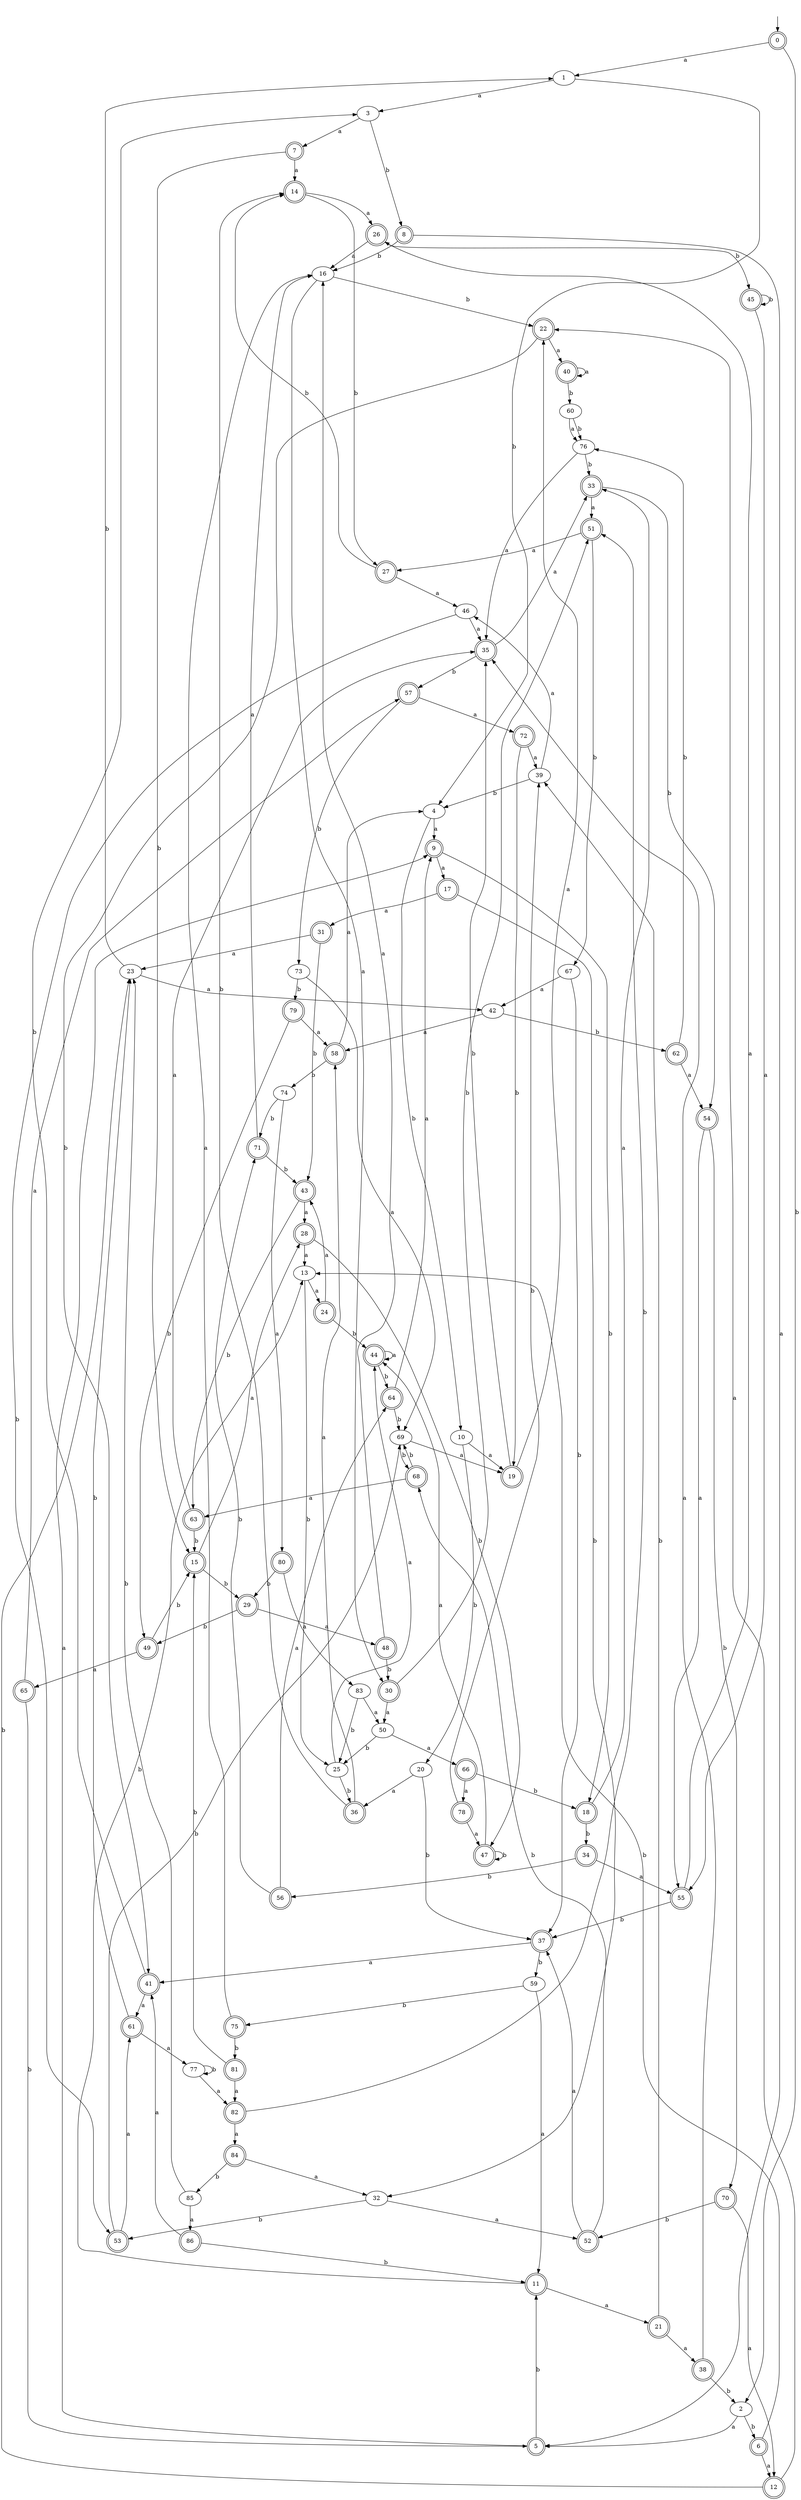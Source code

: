digraph RandomDFA {
  __start0 [label="", shape=none];
  __start0 -> 0 [label=""];
  0 [shape=circle] [shape=doublecircle]
  0 -> 1 [label="a"]
  0 -> 2 [label="b"]
  1
  1 -> 3 [label="a"]
  1 -> 4 [label="b"]
  2
  2 -> 5 [label="a"]
  2 -> 6 [label="b"]
  3
  3 -> 7 [label="a"]
  3 -> 8 [label="b"]
  4
  4 -> 9 [label="a"]
  4 -> 10 [label="b"]
  5 [shape=doublecircle]
  5 -> 9 [label="a"]
  5 -> 11 [label="b"]
  6 [shape=doublecircle]
  6 -> 12 [label="a"]
  6 -> 13 [label="b"]
  7 [shape=doublecircle]
  7 -> 14 [label="a"]
  7 -> 15 [label="b"]
  8 [shape=doublecircle]
  8 -> 5 [label="a"]
  8 -> 16 [label="b"]
  9 [shape=doublecircle]
  9 -> 17 [label="a"]
  9 -> 18 [label="b"]
  10
  10 -> 19 [label="a"]
  10 -> 20 [label="b"]
  11 [shape=doublecircle]
  11 -> 21 [label="a"]
  11 -> 13 [label="b"]
  12 [shape=doublecircle]
  12 -> 22 [label="a"]
  12 -> 23 [label="b"]
  13
  13 -> 24 [label="a"]
  13 -> 25 [label="b"]
  14 [shape=doublecircle]
  14 -> 26 [label="a"]
  14 -> 27 [label="b"]
  15 [shape=doublecircle]
  15 -> 28 [label="a"]
  15 -> 29 [label="b"]
  16
  16 -> 30 [label="a"]
  16 -> 22 [label="b"]
  17 [shape=doublecircle]
  17 -> 31 [label="a"]
  17 -> 32 [label="b"]
  18 [shape=doublecircle]
  18 -> 33 [label="a"]
  18 -> 34 [label="b"]
  19 [shape=doublecircle]
  19 -> 22 [label="a"]
  19 -> 35 [label="b"]
  20
  20 -> 36 [label="a"]
  20 -> 37 [label="b"]
  21 [shape=doublecircle]
  21 -> 38 [label="a"]
  21 -> 39 [label="b"]
  22 [shape=doublecircle]
  22 -> 40 [label="a"]
  22 -> 41 [label="b"]
  23
  23 -> 42 [label="a"]
  23 -> 1 [label="b"]
  24 [shape=doublecircle]
  24 -> 43 [label="a"]
  24 -> 44 [label="b"]
  25
  25 -> 44 [label="a"]
  25 -> 36 [label="b"]
  26 [shape=doublecircle]
  26 -> 16 [label="a"]
  26 -> 45 [label="b"]
  27 [shape=doublecircle]
  27 -> 46 [label="a"]
  27 -> 14 [label="b"]
  28 [shape=doublecircle]
  28 -> 13 [label="a"]
  28 -> 47 [label="b"]
  29 [shape=doublecircle]
  29 -> 48 [label="a"]
  29 -> 49 [label="b"]
  30 [shape=doublecircle]
  30 -> 50 [label="a"]
  30 -> 51 [label="b"]
  31 [shape=doublecircle]
  31 -> 23 [label="a"]
  31 -> 43 [label="b"]
  32
  32 -> 52 [label="a"]
  32 -> 53 [label="b"]
  33 [shape=doublecircle]
  33 -> 51 [label="a"]
  33 -> 54 [label="b"]
  34 [shape=doublecircle]
  34 -> 55 [label="a"]
  34 -> 56 [label="b"]
  35 [shape=doublecircle]
  35 -> 33 [label="a"]
  35 -> 57 [label="b"]
  36 [shape=doublecircle]
  36 -> 58 [label="a"]
  36 -> 14 [label="b"]
  37 [shape=doublecircle]
  37 -> 41 [label="a"]
  37 -> 59 [label="b"]
  38 [shape=doublecircle]
  38 -> 35 [label="a"]
  38 -> 2 [label="b"]
  39
  39 -> 46 [label="a"]
  39 -> 4 [label="b"]
  40 [shape=doublecircle]
  40 -> 40 [label="a"]
  40 -> 60 [label="b"]
  41 [shape=doublecircle]
  41 -> 61 [label="a"]
  41 -> 3 [label="b"]
  42
  42 -> 58 [label="a"]
  42 -> 62 [label="b"]
  43 [shape=doublecircle]
  43 -> 28 [label="a"]
  43 -> 63 [label="b"]
  44 [shape=doublecircle]
  44 -> 44 [label="a"]
  44 -> 64 [label="b"]
  45 [shape=doublecircle]
  45 -> 55 [label="a"]
  45 -> 45 [label="b"]
  46
  46 -> 35 [label="a"]
  46 -> 53 [label="b"]
  47 [shape=doublecircle]
  47 -> 44 [label="a"]
  47 -> 47 [label="b"]
  48 [shape=doublecircle]
  48 -> 16 [label="a"]
  48 -> 30 [label="b"]
  49 [shape=doublecircle]
  49 -> 65 [label="a"]
  49 -> 15 [label="b"]
  50
  50 -> 66 [label="a"]
  50 -> 25 [label="b"]
  51 [shape=doublecircle]
  51 -> 27 [label="a"]
  51 -> 67 [label="b"]
  52 [shape=doublecircle]
  52 -> 37 [label="a"]
  52 -> 68 [label="b"]
  53 [shape=doublecircle]
  53 -> 61 [label="a"]
  53 -> 69 [label="b"]
  54 [shape=doublecircle]
  54 -> 55 [label="a"]
  54 -> 70 [label="b"]
  55 [shape=doublecircle]
  55 -> 26 [label="a"]
  55 -> 37 [label="b"]
  56 [shape=doublecircle]
  56 -> 64 [label="a"]
  56 -> 71 [label="b"]
  57 [shape=doublecircle]
  57 -> 72 [label="a"]
  57 -> 73 [label="b"]
  58 [shape=doublecircle]
  58 -> 4 [label="a"]
  58 -> 74 [label="b"]
  59
  59 -> 11 [label="a"]
  59 -> 75 [label="b"]
  60
  60 -> 76 [label="a"]
  60 -> 76 [label="b"]
  61 [shape=doublecircle]
  61 -> 77 [label="a"]
  61 -> 23 [label="b"]
  62 [shape=doublecircle]
  62 -> 54 [label="a"]
  62 -> 76 [label="b"]
  63 [shape=doublecircle]
  63 -> 35 [label="a"]
  63 -> 15 [label="b"]
  64 [shape=doublecircle]
  64 -> 9 [label="a"]
  64 -> 69 [label="b"]
  65 [shape=doublecircle]
  65 -> 57 [label="a"]
  65 -> 5 [label="b"]
  66 [shape=doublecircle]
  66 -> 78 [label="a"]
  66 -> 18 [label="b"]
  67
  67 -> 42 [label="a"]
  67 -> 37 [label="b"]
  68 [shape=doublecircle]
  68 -> 63 [label="a"]
  68 -> 69 [label="b"]
  69
  69 -> 19 [label="a"]
  69 -> 68 [label="b"]
  70 [shape=doublecircle]
  70 -> 12 [label="a"]
  70 -> 52 [label="b"]
  71 [shape=doublecircle]
  71 -> 16 [label="a"]
  71 -> 43 [label="b"]
  72 [shape=doublecircle]
  72 -> 39 [label="a"]
  72 -> 19 [label="b"]
  73
  73 -> 69 [label="a"]
  73 -> 79 [label="b"]
  74
  74 -> 80 [label="a"]
  74 -> 71 [label="b"]
  75 [shape=doublecircle]
  75 -> 16 [label="a"]
  75 -> 81 [label="b"]
  76
  76 -> 35 [label="a"]
  76 -> 33 [label="b"]
  77
  77 -> 82 [label="a"]
  77 -> 77 [label="b"]
  78 [shape=doublecircle]
  78 -> 47 [label="a"]
  78 -> 39 [label="b"]
  79 [shape=doublecircle]
  79 -> 58 [label="a"]
  79 -> 49 [label="b"]
  80 [shape=doublecircle]
  80 -> 83 [label="a"]
  80 -> 29 [label="b"]
  81 [shape=doublecircle]
  81 -> 82 [label="a"]
  81 -> 15 [label="b"]
  82 [shape=doublecircle]
  82 -> 84 [label="a"]
  82 -> 51 [label="b"]
  83
  83 -> 50 [label="a"]
  83 -> 25 [label="b"]
  84 [shape=doublecircle]
  84 -> 32 [label="a"]
  84 -> 85 [label="b"]
  85
  85 -> 86 [label="a"]
  85 -> 23 [label="b"]
  86 [shape=doublecircle]
  86 -> 41 [label="a"]
  86 -> 11 [label="b"]
}
